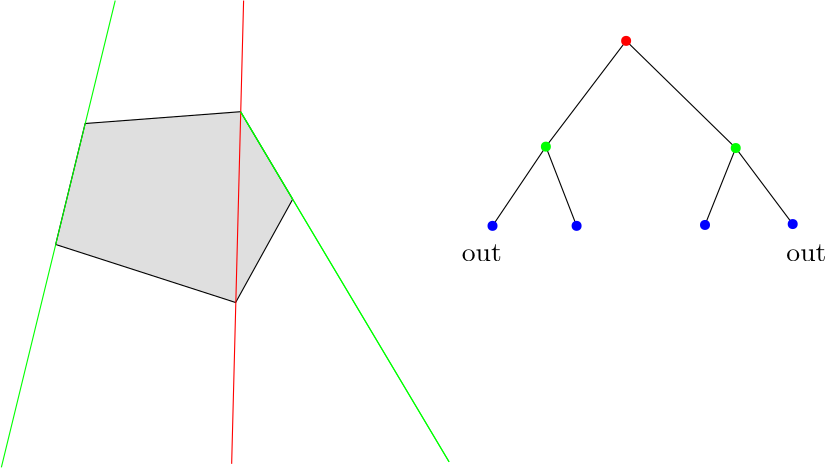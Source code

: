 <?xml version="1.0"?>
<!DOCTYPE ipe SYSTEM "ipe.dtd">
<ipe version="70000" creator="ipe6upgrade">
<info created="D:20061204104416" modified="D:20061204110351"/>
<ipestyle name="ipe6">
<color name="red" value="1 0 0"/>
<color name="green" value="0 1 0"/>
<color name="blue" value="0 0 1"/>
<color name="yellow" value="1 1 0"/>
<color name="gray1" value="0.125"/>
<color name="gray2" value="0.25"/>
<color name="gray3" value="0.375"/>
<color name="gray4" value="0.5"/>
<color name="gray5" value="0.625"/>
<color name="gray6" value="0.75"/>
<color name="gray7" value="0.875"/>
<dashstyle name="dashed" value="[4] 0"/>
<dashstyle name="dotted" value="[1 3] 0"/>
<dashstyle name="dash dotted" value="[4 2 1 2] 0"/>
<dashstyle name="dash dot dotted" value="[4 2 1 2 1 2] 0"/>
<pen name="heavier" value="0.8"/>
<pen name="fat" value="1.2"/>
<pen name="ultrafat" value="2"/>
<textsize name="large" value="\large"/>
<textsize name="Large" value="\Large"/>
<textsize name="LARGE" value="\LARGE"/>
<textsize name="huge" value="\huge"/>
<textsize name="Huge" value="\Huge"/>
<textsize name="small" value="\small"/>
<textsize name="footnote" value="\footnotesize"/>
<textsize name="tiny" value="\tiny"/>
<symbolsize name="small" value="2"/>
<symbolsize name="tiny" value="1.1"/>
<symbolsize name="large" value="5"/>
<arrowsize name="small" value="5"/>
<arrowsize name="tiny" value="3"/>
<arrowsize name="large" value="10"/>
<symbol name="mark/circle(sx)" transformations="translations">
<path fill="sym-stroke">
0.6 0 0 0.6 0 0 e 0.4 0 0 0.4 0 0 e
</path></symbol>
<symbol name="mark/disk(sx)" transformations="translations">
<path fill="sym-stroke">
0.6 0 0 0.6 0 0 e
</path></symbol>
<symbol name="mark/fdisk(sfx)" transformations="translations">
<group><path fill="sym-stroke" fillrule="eofill">
0.6 0 0 0.6 0 0 e 0.4 0 0 0.4 0 0 e
</path><path fill="sym-fill">
0.4 0 0 0.4 0 0 e
</path></group></symbol>
<symbol name="mark/box(sx)" transformations="translations">
<path fill="sym-stroke" fillrule="eofill">
-0.6 -0.6 m 0.6 -0.6 l 0.6 0.6 l -0.6 0.6 l h -0.4 -0.4 m 0.4 -0.4 l 0.4 0.4 l -0.4 0.4 l h</path></symbol>
<symbol name="mark/square(sx)" transformations="translations">
<path fill="sym-stroke">
-0.6 -0.6 m 0.6 -0.6 l 0.6 0.6 l -0.6 0.6 l h</path></symbol>
<symbol name="mark/fsquare(sfx)" transformations="translations">
<group><path fill="sym-stroke" fillrule="eofill">
-0.6 -0.6 m 0.6 -0.6 l 0.6 0.6 l -0.6 0.6 l h-0.4 -0.4 m 0.4 -0.4 l 0.4 0.4 l -0.4 0.4 l h</path><path fill="sym-fill">
-0.4 -0.4 m 0.4 -0.4 l 0.4 0.4 l -0.4 0.4 l h</path></group></symbol>
<symbol name="mark/cross(sx)" transformations="translations">
<group><path fill="sym-stroke">
-0.43 -0.57 m 0.57 0.43 l 0.43 0.57 l -0.57 -0.43 l h</path><path fill="sym-stroke">
-0.43 0.57 m 0.57 -0.43 l 0.43 -0.57 l -0.57 0.43 l h</path>
</group></symbol>
<textstyle name="center" begin="\begin{center}"
end="\end{center}"/>
<textstyle name="itemize" begin="\begin{itemize}"
end="\end{itemize}"/>
<textstyle name="item" begin="\begin{itemize}\item{}"
end="\end{itemize}"/>
</ipestyle>
<page>
<layer name="alpha"/>
<view layers="alpha" active="alpha"/>
<path layer="alpha" stroke="black" pen="normal">
335.565 268.143 m
316.359 239.623 l
</path>
<path stroke="black" pen="normal">
335.565 268.143 m
346.632 239.623 l
</path>
<path stroke="black" pen="normal">
403.922 267.642 m
392.854 239.948 l
</path>
<path stroke="black" pen="normal">
403.922 267.642 m
424.429 240.274 l
</path>
<path stroke="black" pen="normal">
364.462 306.216 m
335.565 268.143 l
</path>
<path stroke="black" pen="normal">
364.462 306.216 m
403.922 267.642 l
</path>
<path stroke="white" pen="normal" matrix="0.6 0 0 0.6 114.695 94.9377">
40.9344 98.3607 m
532.541 98.3607 l
532.541 376.328 l
40.9344 376.328 l
h
</path>
<path stroke="black" pen="normal" matrix="0.6 0 0 0.6 114.695 94.9377" fill="gray7">
216.213 257.115 m
184.934 309.639 l
91.6885 302.557 l
73.9836 229.967 l
181.984 195.148 l
h
</path>
<use name="mark/disk(sx)" pos="416.279 352.131" matrix="0.6 0 0 0.6 114.695 94.9377" size="normal" stroke="red"/>
<path stroke="red" pen="normal">
226.752 320.734 m
222.452 153.954 l
</path>
<use name="mark/disk(sx)" pos="311.777 269.395" matrix="1 0 0 1 23.7874 -1.25197" size="normal" stroke="green"/>
<use name="mark/disk(sx)" pos="424.454 267.392" matrix="1 0 0 1 -20.5323 0.250394" size="normal" stroke="green"/>
<path stroke="green" pen="normal" matrix="4 0 0 4 -676.967 -842.164">
225.656 280.721 m
244.423 249.207 l
</path>
<path stroke="green" pen="normal">
225.656 280.721 m
300.725 154.662 l
</path>
<path stroke="green" pen="normal">
180.534 320.734 m
139.547 152.689 l
</path>
<use name="mark/disk(sx)" pos="316.359 239.623" size="normal" stroke="blue"/>
<use name="mark/disk(sx)" pos="346.632 239.623" size="normal" stroke="blue"/>
<use name="mark/disk(sx)" pos="392.854 239.948" size="normal" stroke="blue"/>
<use name="mark/disk(sx)" pos="424.429 240.274" size="normal" stroke="blue"/>
<text stroke="black" matrix="1 0 0 1 -2.60408 -1.62755" pos="307.896 228.555" type="label" transformations="translations" valign="bottom" size="normal">out</text>
<text stroke="black" matrix="1 0 0 1 0 -1.62755" pos="422.15 228.555" type="label" transformations="translations" valign="bottom" size="normal">out</text>
</page>
</ipe>
